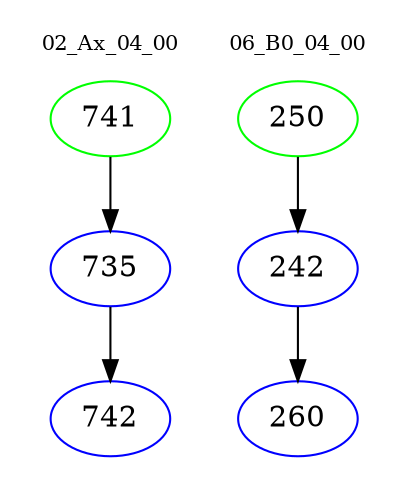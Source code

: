 digraph{
subgraph cluster_0 {
color = white
label = "02_Ax_04_00";
fontsize=10;
T0_741 [label="741", color="green"]
T0_741 -> T0_735 [color="black"]
T0_735 [label="735", color="blue"]
T0_735 -> T0_742 [color="black"]
T0_742 [label="742", color="blue"]
}
subgraph cluster_1 {
color = white
label = "06_B0_04_00";
fontsize=10;
T1_250 [label="250", color="green"]
T1_250 -> T1_242 [color="black"]
T1_242 [label="242", color="blue"]
T1_242 -> T1_260 [color="black"]
T1_260 [label="260", color="blue"]
}
}
